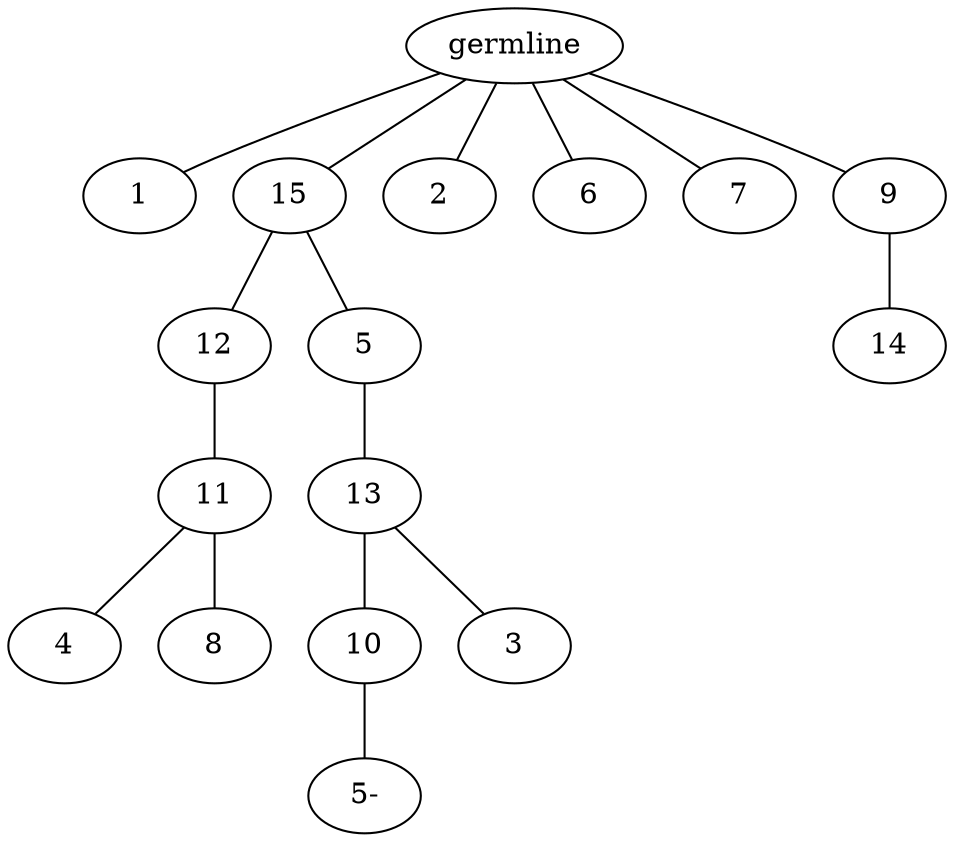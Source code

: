graph tree {
    "140285511767424" [label="germline"];
    "140285511766896" [label="1"];
    "140285511766512" [label="15"];
    "140285511767184" [label="12"];
    "140285511734560" [label="11"];
    "140285511735760" [label="4"];
    "140285511734896" [label="8"];
    "140285511766656" [label="5"];
    "140285511735808" [label="13"];
    "140285511736336" [label="10"];
    "140285511767904" [label="5-"];
    "140285511736672" [label="3"];
    "140285511766752" [label="2"];
    "140285511767040" [label="6"];
    "140285511766992" [label="7"];
    "140285511767616" [label="9"];
    "140285511736000" [label="14"];
    "140285511767424" -- "140285511766896";
    "140285511767424" -- "140285511766512";
    "140285511767424" -- "140285511766752";
    "140285511767424" -- "140285511767040";
    "140285511767424" -- "140285511766992";
    "140285511767424" -- "140285511767616";
    "140285511766512" -- "140285511767184";
    "140285511766512" -- "140285511766656";
    "140285511767184" -- "140285511734560";
    "140285511734560" -- "140285511735760";
    "140285511734560" -- "140285511734896";
    "140285511766656" -- "140285511735808";
    "140285511735808" -- "140285511736336";
    "140285511735808" -- "140285511736672";
    "140285511736336" -- "140285511767904";
    "140285511767616" -- "140285511736000";
}
